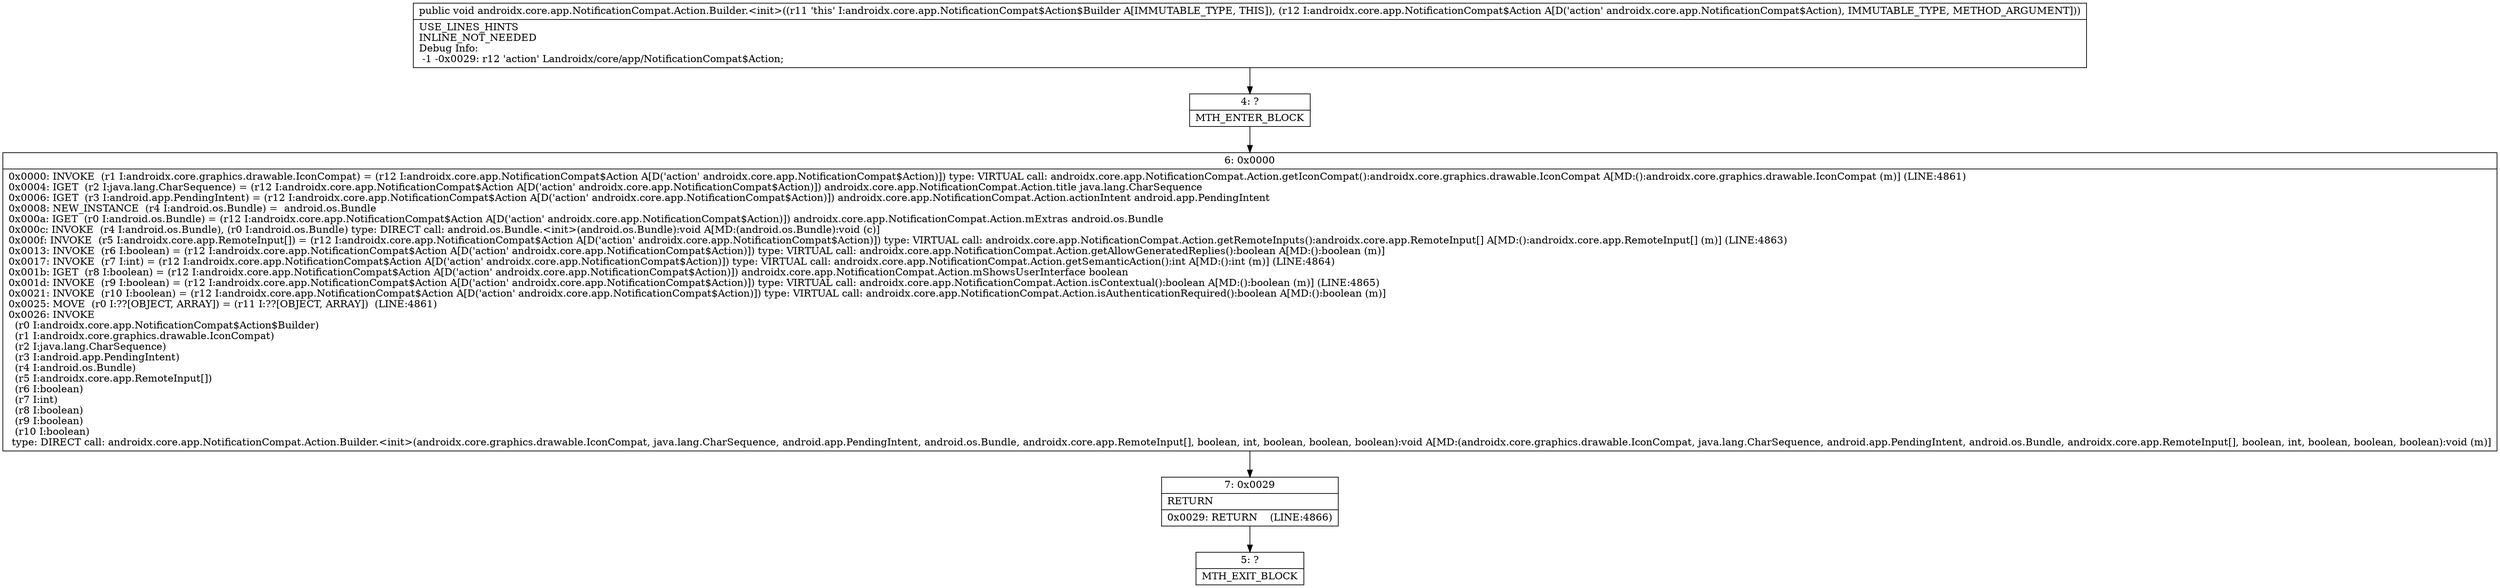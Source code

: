 digraph "CFG forandroidx.core.app.NotificationCompat.Action.Builder.\<init\>(Landroidx\/core\/app\/NotificationCompat$Action;)V" {
Node_4 [shape=record,label="{4\:\ ?|MTH_ENTER_BLOCK\l}"];
Node_6 [shape=record,label="{6\:\ 0x0000|0x0000: INVOKE  (r1 I:androidx.core.graphics.drawable.IconCompat) = (r12 I:androidx.core.app.NotificationCompat$Action A[D('action' androidx.core.app.NotificationCompat$Action)]) type: VIRTUAL call: androidx.core.app.NotificationCompat.Action.getIconCompat():androidx.core.graphics.drawable.IconCompat A[MD:():androidx.core.graphics.drawable.IconCompat (m)] (LINE:4861)\l0x0004: IGET  (r2 I:java.lang.CharSequence) = (r12 I:androidx.core.app.NotificationCompat$Action A[D('action' androidx.core.app.NotificationCompat$Action)]) androidx.core.app.NotificationCompat.Action.title java.lang.CharSequence \l0x0006: IGET  (r3 I:android.app.PendingIntent) = (r12 I:androidx.core.app.NotificationCompat$Action A[D('action' androidx.core.app.NotificationCompat$Action)]) androidx.core.app.NotificationCompat.Action.actionIntent android.app.PendingIntent \l0x0008: NEW_INSTANCE  (r4 I:android.os.Bundle) =  android.os.Bundle \l0x000a: IGET  (r0 I:android.os.Bundle) = (r12 I:androidx.core.app.NotificationCompat$Action A[D('action' androidx.core.app.NotificationCompat$Action)]) androidx.core.app.NotificationCompat.Action.mExtras android.os.Bundle \l0x000c: INVOKE  (r4 I:android.os.Bundle), (r0 I:android.os.Bundle) type: DIRECT call: android.os.Bundle.\<init\>(android.os.Bundle):void A[MD:(android.os.Bundle):void (c)]\l0x000f: INVOKE  (r5 I:androidx.core.app.RemoteInput[]) = (r12 I:androidx.core.app.NotificationCompat$Action A[D('action' androidx.core.app.NotificationCompat$Action)]) type: VIRTUAL call: androidx.core.app.NotificationCompat.Action.getRemoteInputs():androidx.core.app.RemoteInput[] A[MD:():androidx.core.app.RemoteInput[] (m)] (LINE:4863)\l0x0013: INVOKE  (r6 I:boolean) = (r12 I:androidx.core.app.NotificationCompat$Action A[D('action' androidx.core.app.NotificationCompat$Action)]) type: VIRTUAL call: androidx.core.app.NotificationCompat.Action.getAllowGeneratedReplies():boolean A[MD:():boolean (m)]\l0x0017: INVOKE  (r7 I:int) = (r12 I:androidx.core.app.NotificationCompat$Action A[D('action' androidx.core.app.NotificationCompat$Action)]) type: VIRTUAL call: androidx.core.app.NotificationCompat.Action.getSemanticAction():int A[MD:():int (m)] (LINE:4864)\l0x001b: IGET  (r8 I:boolean) = (r12 I:androidx.core.app.NotificationCompat$Action A[D('action' androidx.core.app.NotificationCompat$Action)]) androidx.core.app.NotificationCompat.Action.mShowsUserInterface boolean \l0x001d: INVOKE  (r9 I:boolean) = (r12 I:androidx.core.app.NotificationCompat$Action A[D('action' androidx.core.app.NotificationCompat$Action)]) type: VIRTUAL call: androidx.core.app.NotificationCompat.Action.isContextual():boolean A[MD:():boolean (m)] (LINE:4865)\l0x0021: INVOKE  (r10 I:boolean) = (r12 I:androidx.core.app.NotificationCompat$Action A[D('action' androidx.core.app.NotificationCompat$Action)]) type: VIRTUAL call: androidx.core.app.NotificationCompat.Action.isAuthenticationRequired():boolean A[MD:():boolean (m)]\l0x0025: MOVE  (r0 I:??[OBJECT, ARRAY]) = (r11 I:??[OBJECT, ARRAY])  (LINE:4861)\l0x0026: INVOKE  \l  (r0 I:androidx.core.app.NotificationCompat$Action$Builder)\l  (r1 I:androidx.core.graphics.drawable.IconCompat)\l  (r2 I:java.lang.CharSequence)\l  (r3 I:android.app.PendingIntent)\l  (r4 I:android.os.Bundle)\l  (r5 I:androidx.core.app.RemoteInput[])\l  (r6 I:boolean)\l  (r7 I:int)\l  (r8 I:boolean)\l  (r9 I:boolean)\l  (r10 I:boolean)\l type: DIRECT call: androidx.core.app.NotificationCompat.Action.Builder.\<init\>(androidx.core.graphics.drawable.IconCompat, java.lang.CharSequence, android.app.PendingIntent, android.os.Bundle, androidx.core.app.RemoteInput[], boolean, int, boolean, boolean, boolean):void A[MD:(androidx.core.graphics.drawable.IconCompat, java.lang.CharSequence, android.app.PendingIntent, android.os.Bundle, androidx.core.app.RemoteInput[], boolean, int, boolean, boolean, boolean):void (m)]\l}"];
Node_7 [shape=record,label="{7\:\ 0x0029|RETURN\l|0x0029: RETURN    (LINE:4866)\l}"];
Node_5 [shape=record,label="{5\:\ ?|MTH_EXIT_BLOCK\l}"];
MethodNode[shape=record,label="{public void androidx.core.app.NotificationCompat.Action.Builder.\<init\>((r11 'this' I:androidx.core.app.NotificationCompat$Action$Builder A[IMMUTABLE_TYPE, THIS]), (r12 I:androidx.core.app.NotificationCompat$Action A[D('action' androidx.core.app.NotificationCompat$Action), IMMUTABLE_TYPE, METHOD_ARGUMENT]))  | USE_LINES_HINTS\lINLINE_NOT_NEEDED\lDebug Info:\l  \-1 \-0x0029: r12 'action' Landroidx\/core\/app\/NotificationCompat$Action;\l}"];
MethodNode -> Node_4;Node_4 -> Node_6;
Node_6 -> Node_7;
Node_7 -> Node_5;
}

